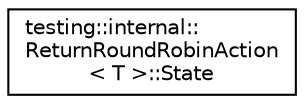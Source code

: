 digraph "Graphical Class Hierarchy"
{
 // INTERACTIVE_SVG=YES
 // LATEX_PDF_SIZE
  edge [fontname="Helvetica",fontsize="10",labelfontname="Helvetica",labelfontsize="10"];
  node [fontname="Helvetica",fontsize="10",shape=record];
  rankdir="LR";
  Node0 [label="testing::internal::\lReturnRoundRobinAction\l\< T \>::State",height=0.2,width=0.4,color="black", fillcolor="white", style="filled",URL="$db/dc9/structtesting_1_1internal_1_1_return_round_robin_action_1_1_state.html",tooltip=" "];
}
